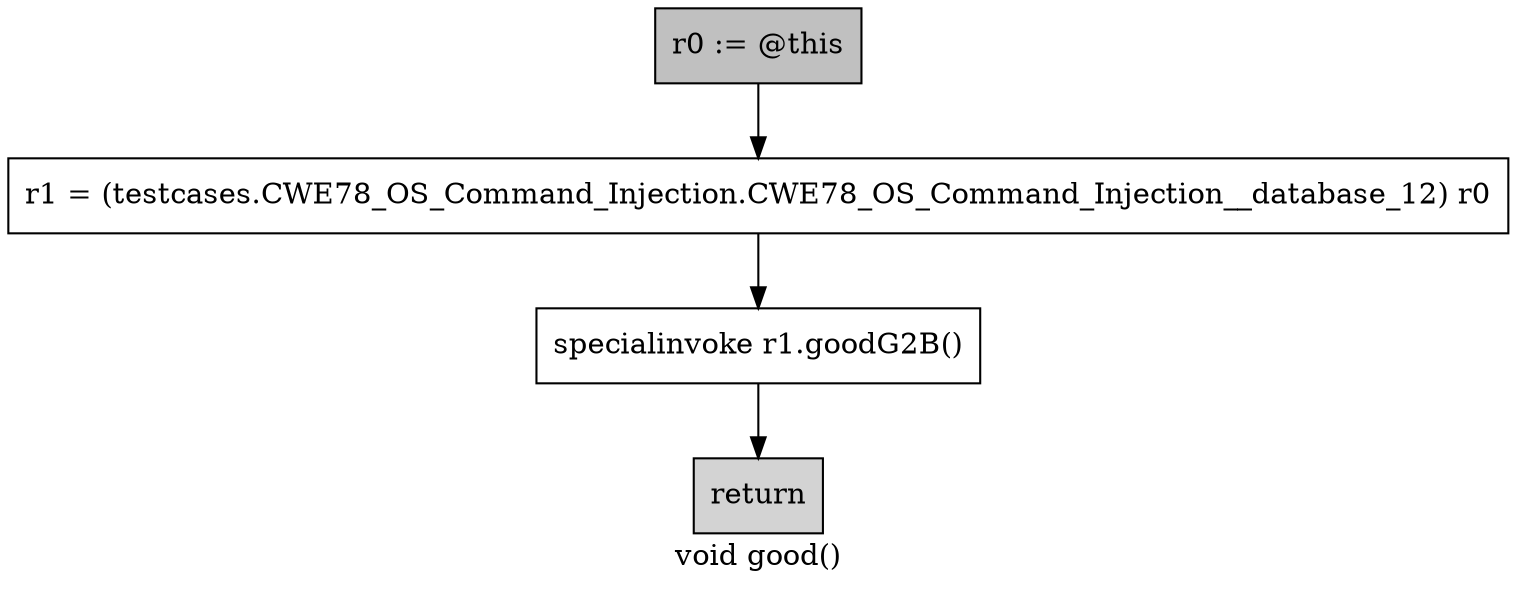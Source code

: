 digraph "void good()" {
    label="void good()";
    node [shape=box];
    "0" [style=filled,fillcolor=gray,label="r0 := @this",];
    "1" [label="r1 = (testcases.CWE78_OS_Command_Injection.CWE78_OS_Command_Injection__database_12) r0",];
    "0"->"1";
    "2" [label="specialinvoke r1.goodG2B()",];
    "1"->"2";
    "3" [style=filled,fillcolor=lightgray,label="return",];
    "2"->"3";
}
